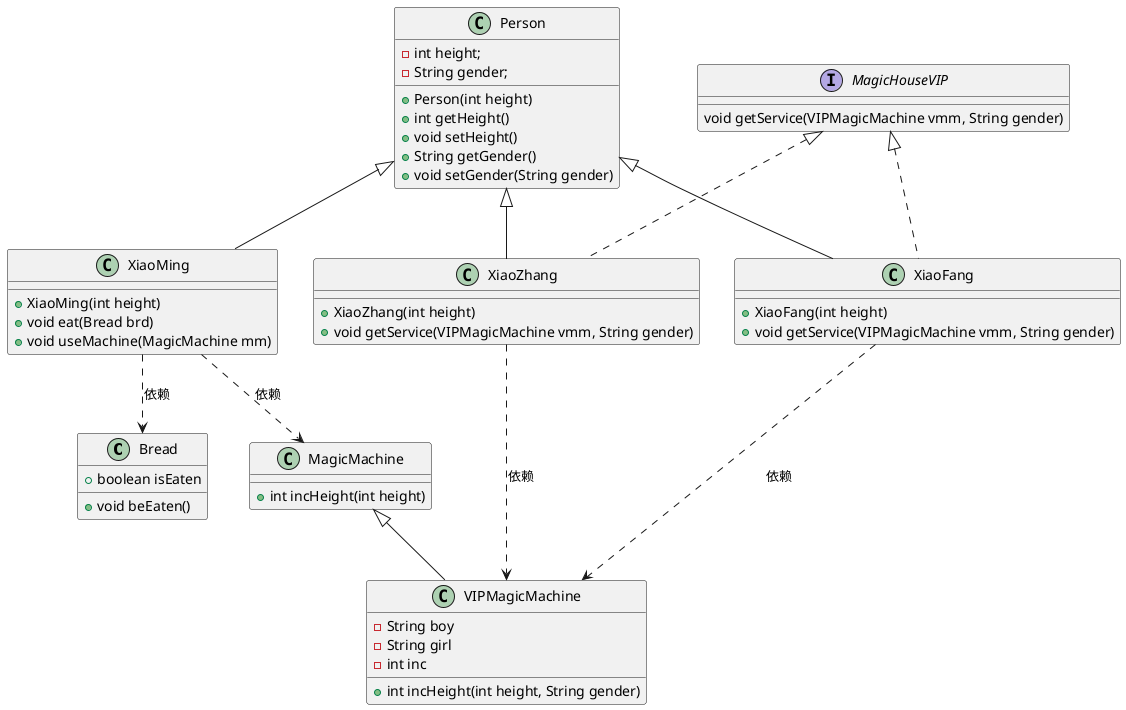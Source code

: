 @startuml
'https://plantuml.com/class-diagram
class Bread {
    + boolean isEaten
    + void beEaten()
}
Interface MagicHouseVIP{
    void getService(VIPMagicMachine vmm, String gender)
}
class MagicMachine {
    + int incHeight(int height)
}
class VIPMagicMachine extends MagicMachine{
    - String boy
    - String girl
    - int inc

    + int incHeight(int height, String gender)
}

class Person {
     - int height;
     - String gender;
     + Person(int height)
     + int getHeight()
     + void setHeight()
     + String getGender()
     + void setGender(String gender)
}
class XiaoMing extends Person {
    + XiaoMing(int height)
    + void eat(Bread brd)
    + void useMachine(MagicMachine mm)
}

class XiaoFang extends Person implements MagicHouseVIP{
    + XiaoFang(int height)
    + void getService(VIPMagicMachine vmm, String gender)
}
class XiaoZhang extends Person implements MagicHouseVIP{
    + XiaoZhang(int height)
    + void getService(VIPMagicMachine vmm, String gender)
}

XiaoMing ..> Bread : 依赖
XiaoMing ..> MagicMachine: 依赖
XiaoZhang ..> VIPMagicMachine: 依赖
XiaoFang ..> VIPMagicMachine: 依赖


@enduml
